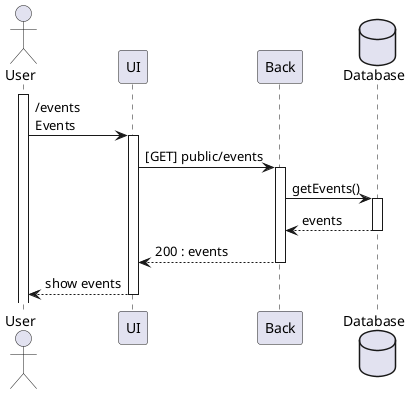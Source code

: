 @startuml

actor User as user
participant UI as ui
participant Back as back
database Database as db


activate user

user -> ui : /events\nEvents

activate ui

ui -> back : [GET] public/events

activate back

back -> db: getEvents()
activate db
db --> back : events
deactivate db

back --> ui : 200 : events
deactivate back

ui --> user : show events
deactivate ui


@enduml